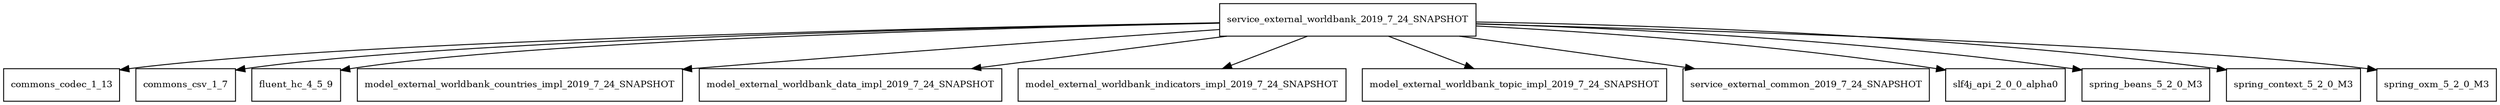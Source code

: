 digraph service_external_worldbank_2019_7_24_SNAPSHOT_dependencies {
  node [shape = box, fontsize=10.0];
  service_external_worldbank_2019_7_24_SNAPSHOT -> commons_codec_1_13;
  service_external_worldbank_2019_7_24_SNAPSHOT -> commons_csv_1_7;
  service_external_worldbank_2019_7_24_SNAPSHOT -> fluent_hc_4_5_9;
  service_external_worldbank_2019_7_24_SNAPSHOT -> model_external_worldbank_countries_impl_2019_7_24_SNAPSHOT;
  service_external_worldbank_2019_7_24_SNAPSHOT -> model_external_worldbank_data_impl_2019_7_24_SNAPSHOT;
  service_external_worldbank_2019_7_24_SNAPSHOT -> model_external_worldbank_indicators_impl_2019_7_24_SNAPSHOT;
  service_external_worldbank_2019_7_24_SNAPSHOT -> model_external_worldbank_topic_impl_2019_7_24_SNAPSHOT;
  service_external_worldbank_2019_7_24_SNAPSHOT -> service_external_common_2019_7_24_SNAPSHOT;
  service_external_worldbank_2019_7_24_SNAPSHOT -> slf4j_api_2_0_0_alpha0;
  service_external_worldbank_2019_7_24_SNAPSHOT -> spring_beans_5_2_0_M3;
  service_external_worldbank_2019_7_24_SNAPSHOT -> spring_context_5_2_0_M3;
  service_external_worldbank_2019_7_24_SNAPSHOT -> spring_oxm_5_2_0_M3;
}
